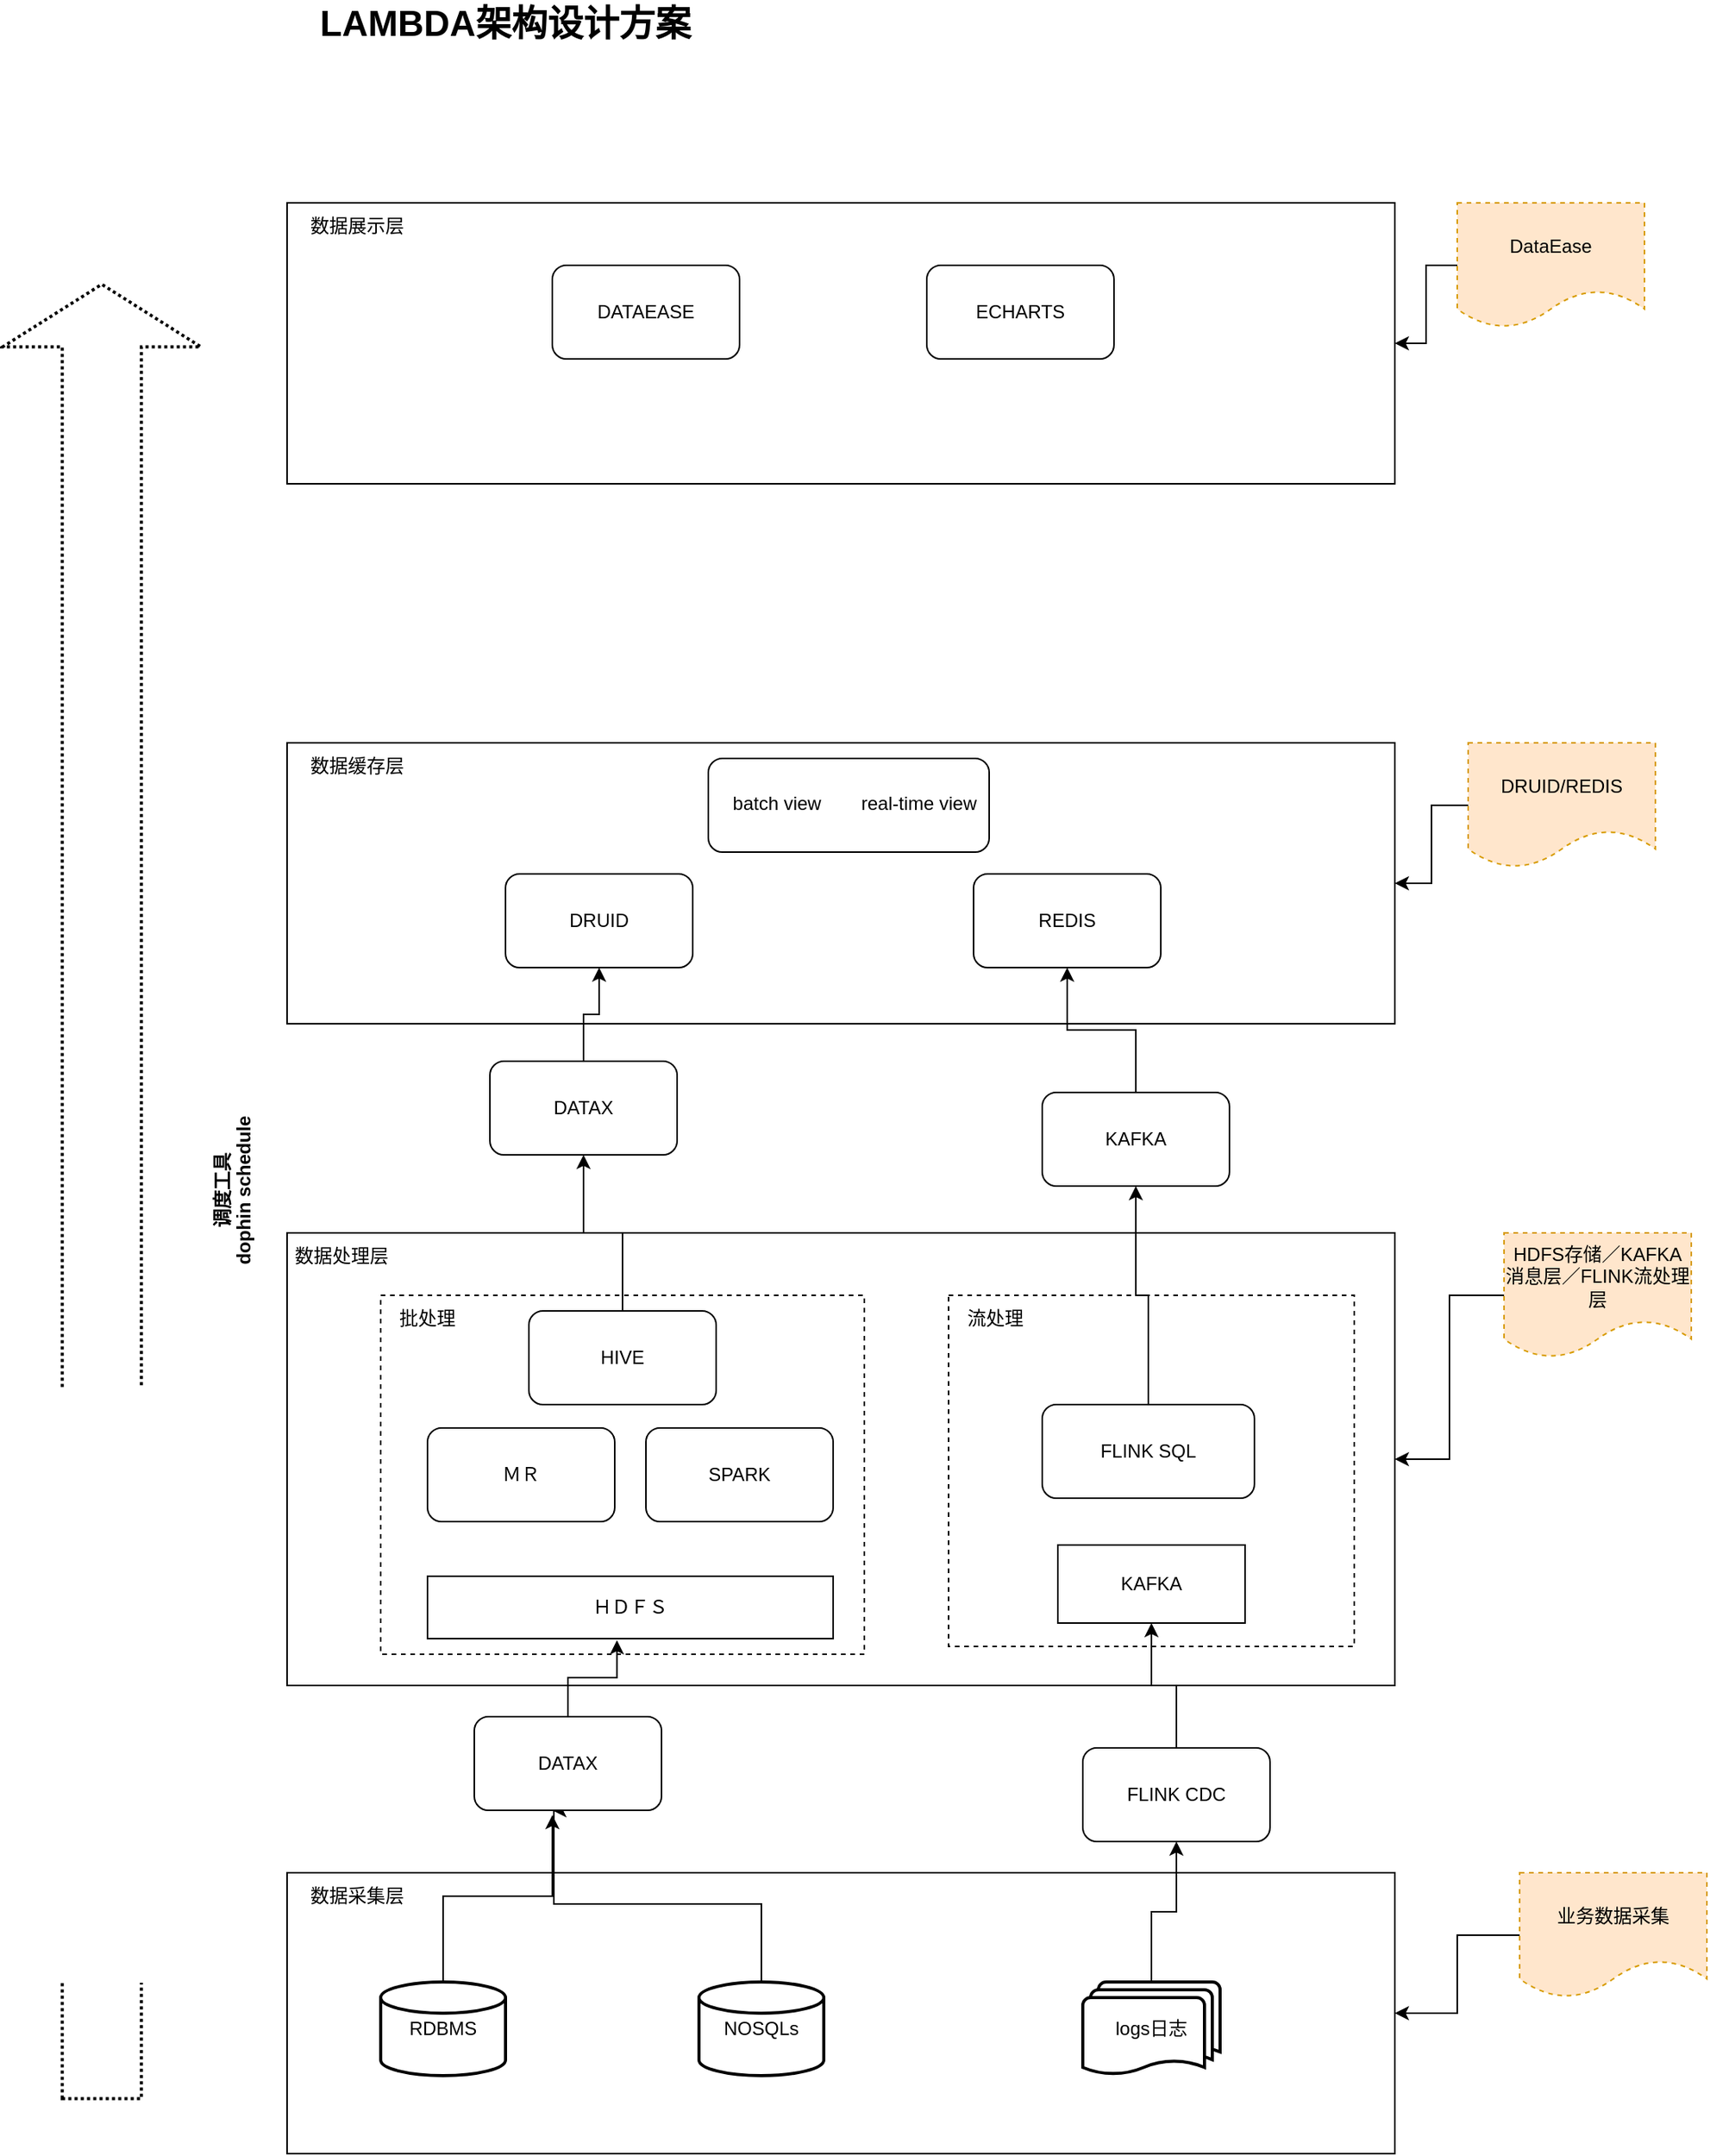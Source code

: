 <mxfile version="24.0.0" type="github" pages="3">
  <diagram name="labmda架构" id="hacYPbp8Z5PB7qih_abq">
    <mxGraphModel dx="2893" dy="2314" grid="1" gridSize="10" guides="1" tooltips="1" connect="1" arrows="1" fold="1" page="1" pageScale="1" pageWidth="827" pageHeight="1169" math="0" shadow="0">
      <root>
        <mxCell id="0" />
        <mxCell id="1" parent="0" />
        <mxCell id="uAm6pVi8uM0xlMwpX-Ed-3" value="" style="rounded=0;whiteSpace=wrap;html=1;" parent="1" vertex="1">
          <mxGeometry x="70" y="140" width="710" height="180" as="geometry" />
        </mxCell>
        <mxCell id="uAm6pVi8uM0xlMwpX-Ed-4" value="数据采集层" style="text;html=1;strokeColor=none;fillColor=none;align=center;verticalAlign=middle;whiteSpace=wrap;rounded=0;" parent="1" vertex="1">
          <mxGeometry x="70" y="140" width="90" height="30" as="geometry" />
        </mxCell>
        <mxCell id="uAm6pVi8uM0xlMwpX-Ed-5" value="" style="rounded=0;whiteSpace=wrap;html=1;" parent="1" vertex="1">
          <mxGeometry x="70" y="-270" width="710" height="290" as="geometry" />
        </mxCell>
        <mxCell id="uAm6pVi8uM0xlMwpX-Ed-6" value="数据处理层" style="text;html=1;strokeColor=none;fillColor=none;align=center;verticalAlign=middle;whiteSpace=wrap;rounded=0;" parent="1" vertex="1">
          <mxGeometry x="40" y="-270" width="130" height="30" as="geometry" />
        </mxCell>
        <mxCell id="uAm6pVi8uM0xlMwpX-Ed-7" value="" style="rounded=0;whiteSpace=wrap;html=1;" parent="1" vertex="1">
          <mxGeometry x="70" y="-584" width="710" height="180" as="geometry" />
        </mxCell>
        <mxCell id="uAm6pVi8uM0xlMwpX-Ed-8" value="数据缓存层" style="text;html=1;strokeColor=none;fillColor=none;align=center;verticalAlign=middle;whiteSpace=wrap;rounded=0;" parent="1" vertex="1">
          <mxGeometry x="70" y="-584" width="90" height="30" as="geometry" />
        </mxCell>
        <mxCell id="uAm6pVi8uM0xlMwpX-Ed-9" value="" style="rounded=0;whiteSpace=wrap;html=1;" parent="1" vertex="1">
          <mxGeometry x="70" y="-930" width="710" height="180" as="geometry" />
        </mxCell>
        <mxCell id="uAm6pVi8uM0xlMwpX-Ed-10" value="数据展示层" style="text;html=1;strokeColor=none;fillColor=none;align=center;verticalAlign=middle;whiteSpace=wrap;rounded=0;" parent="1" vertex="1">
          <mxGeometry x="70" y="-930" width="90" height="30" as="geometry" />
        </mxCell>
        <mxCell id="uAm6pVi8uM0xlMwpX-Ed-11" value="RDBMS" style="strokeWidth=2;html=1;shape=mxgraph.flowchart.database;whiteSpace=wrap;" parent="1" vertex="1">
          <mxGeometry x="130" y="210" width="80" height="60" as="geometry" />
        </mxCell>
        <mxCell id="uAm6pVi8uM0xlMwpX-Ed-27" style="edgeStyle=orthogonalEdgeStyle;rounded=0;orthogonalLoop=1;jettySize=auto;html=1;" parent="1" source="uAm6pVi8uM0xlMwpX-Ed-12" edge="1">
          <mxGeometry relative="1" as="geometry">
            <mxPoint x="240" y="100" as="targetPoint" />
            <Array as="points">
              <mxPoint x="374" y="160" />
              <mxPoint x="241" y="160" />
            </Array>
          </mxGeometry>
        </mxCell>
        <mxCell id="uAm6pVi8uM0xlMwpX-Ed-12" value="NOSQLs" style="strokeWidth=2;html=1;shape=mxgraph.flowchart.database;whiteSpace=wrap;" parent="1" vertex="1">
          <mxGeometry x="334" y="210" width="80" height="60" as="geometry" />
        </mxCell>
        <mxCell id="uAm6pVi8uM0xlMwpX-Ed-38" style="edgeStyle=orthogonalEdgeStyle;rounded=0;orthogonalLoop=1;jettySize=auto;html=1;entryX=0.5;entryY=1;entryDx=0;entryDy=0;" parent="1" source="uAm6pVi8uM0xlMwpX-Ed-14" target="uAm6pVi8uM0xlMwpX-Ed-37" edge="1">
          <mxGeometry relative="1" as="geometry" />
        </mxCell>
        <mxCell id="uAm6pVi8uM0xlMwpX-Ed-14" value="logs日志" style="strokeWidth=2;html=1;shape=mxgraph.flowchart.multi-document;whiteSpace=wrap;" parent="1" vertex="1">
          <mxGeometry x="580" y="210" width="88" height="60" as="geometry" />
        </mxCell>
        <mxCell id="uAm6pVi8uM0xlMwpX-Ed-16" value="" style="edgeStyle=orthogonalEdgeStyle;rounded=0;orthogonalLoop=1;jettySize=auto;html=1;" parent="1" source="uAm6pVi8uM0xlMwpX-Ed-15" target="uAm6pVi8uM0xlMwpX-Ed-3" edge="1">
          <mxGeometry relative="1" as="geometry" />
        </mxCell>
        <mxCell id="uAm6pVi8uM0xlMwpX-Ed-15" value="业务数据采集" style="shape=document;whiteSpace=wrap;html=1;boundedLbl=1;fillColor=#ffe6cc;strokeColor=#d79b00;dashed=1;" parent="1" vertex="1">
          <mxGeometry x="860" y="140" width="120" height="80" as="geometry" />
        </mxCell>
        <mxCell id="uAm6pVi8uM0xlMwpX-Ed-18" value="" style="edgeStyle=orthogonalEdgeStyle;rounded=0;orthogonalLoop=1;jettySize=auto;html=1;" parent="1" source="uAm6pVi8uM0xlMwpX-Ed-17" target="uAm6pVi8uM0xlMwpX-Ed-5" edge="1">
          <mxGeometry relative="1" as="geometry" />
        </mxCell>
        <mxCell id="uAm6pVi8uM0xlMwpX-Ed-17" value="HDFS存储／KAFKA消息层／FLINK流处理层" style="shape=document;whiteSpace=wrap;html=1;boundedLbl=1;fillColor=#ffe6cc;strokeColor=#d79b00;dashed=1;" parent="1" vertex="1">
          <mxGeometry x="850" y="-270" width="120" height="80" as="geometry" />
        </mxCell>
        <mxCell id="uAm6pVi8uM0xlMwpX-Ed-20" value="" style="edgeStyle=orthogonalEdgeStyle;rounded=0;orthogonalLoop=1;jettySize=auto;html=1;" parent="1" source="uAm6pVi8uM0xlMwpX-Ed-19" target="uAm6pVi8uM0xlMwpX-Ed-7" edge="1">
          <mxGeometry relative="1" as="geometry" />
        </mxCell>
        <mxCell id="uAm6pVi8uM0xlMwpX-Ed-19" value="DRUID/REDIS" style="shape=document;whiteSpace=wrap;html=1;boundedLbl=1;fillColor=#ffe6cc;strokeColor=#d79b00;dashed=1;" parent="1" vertex="1">
          <mxGeometry x="827" y="-584" width="120" height="80" as="geometry" />
        </mxCell>
        <mxCell id="uAm6pVi8uM0xlMwpX-Ed-22" value="" style="edgeStyle=orthogonalEdgeStyle;rounded=0;orthogonalLoop=1;jettySize=auto;html=1;" parent="1" source="uAm6pVi8uM0xlMwpX-Ed-21" target="uAm6pVi8uM0xlMwpX-Ed-9" edge="1">
          <mxGeometry relative="1" as="geometry" />
        </mxCell>
        <mxCell id="uAm6pVi8uM0xlMwpX-Ed-21" value="DataEase" style="shape=document;whiteSpace=wrap;html=1;boundedLbl=1;fillColor=#ffe6cc;strokeColor=#d79b00;dashed=1;" parent="1" vertex="1">
          <mxGeometry x="820" y="-930" width="120" height="80" as="geometry" />
        </mxCell>
        <mxCell id="uAm6pVi8uM0xlMwpX-Ed-24" value="DATAX" style="rounded=1;whiteSpace=wrap;html=1;" parent="1" vertex="1">
          <mxGeometry x="190" y="40" width="120" height="60" as="geometry" />
        </mxCell>
        <mxCell id="uAm6pVi8uM0xlMwpX-Ed-26" style="edgeStyle=orthogonalEdgeStyle;rounded=0;orthogonalLoop=1;jettySize=auto;html=1;entryX=0.417;entryY=1.05;entryDx=0;entryDy=0;entryPerimeter=0;" parent="1" source="uAm6pVi8uM0xlMwpX-Ed-11" target="uAm6pVi8uM0xlMwpX-Ed-24" edge="1">
          <mxGeometry relative="1" as="geometry" />
        </mxCell>
        <mxCell id="uAm6pVi8uM0xlMwpX-Ed-29" value="" style="rounded=0;whiteSpace=wrap;html=1;dashed=1;" parent="1" vertex="1">
          <mxGeometry x="130" y="-230" width="310" height="230" as="geometry" />
        </mxCell>
        <mxCell id="uAm6pVi8uM0xlMwpX-Ed-30" value="批处理" style="text;html=1;strokeColor=none;fillColor=none;align=center;verticalAlign=middle;whiteSpace=wrap;rounded=0;" parent="1" vertex="1">
          <mxGeometry x="130" y="-230" width="60" height="30" as="geometry" />
        </mxCell>
        <mxCell id="uAm6pVi8uM0xlMwpX-Ed-31" value="" style="rounded=0;whiteSpace=wrap;html=1;dashed=1;" parent="1" vertex="1">
          <mxGeometry x="494" y="-230" width="260" height="225" as="geometry" />
        </mxCell>
        <mxCell id="uAm6pVi8uM0xlMwpX-Ed-32" value="流处理" style="text;html=1;strokeColor=none;fillColor=none;align=center;verticalAlign=middle;whiteSpace=wrap;rounded=0;" parent="1" vertex="1">
          <mxGeometry x="494" y="-230" width="60" height="30" as="geometry" />
        </mxCell>
        <mxCell id="uAm6pVi8uM0xlMwpX-Ed-33" value="ＨＤＦＳ" style="rounded=0;whiteSpace=wrap;html=1;" parent="1" vertex="1">
          <mxGeometry x="160" y="-50" width="260" height="40" as="geometry" />
        </mxCell>
        <mxCell id="uAm6pVi8uM0xlMwpX-Ed-34" value="ＭＲ" style="rounded=1;whiteSpace=wrap;html=1;" parent="1" vertex="1">
          <mxGeometry x="160" y="-145" width="120" height="60" as="geometry" />
        </mxCell>
        <mxCell id="uAm6pVi8uM0xlMwpX-Ed-35" value="SPARK" style="rounded=1;whiteSpace=wrap;html=1;" parent="1" vertex="1">
          <mxGeometry x="300" y="-145" width="120" height="60" as="geometry" />
        </mxCell>
        <mxCell id="uAm6pVi8uM0xlMwpX-Ed-36" style="edgeStyle=orthogonalEdgeStyle;rounded=0;orthogonalLoop=1;jettySize=auto;html=1;entryX=0.467;entryY=1.025;entryDx=0;entryDy=0;entryPerimeter=0;" parent="1" source="uAm6pVi8uM0xlMwpX-Ed-24" target="uAm6pVi8uM0xlMwpX-Ed-33" edge="1">
          <mxGeometry relative="1" as="geometry" />
        </mxCell>
        <mxCell id="uAm6pVi8uM0xlMwpX-Ed-40" style="edgeStyle=orthogonalEdgeStyle;rounded=0;orthogonalLoop=1;jettySize=auto;html=1;" parent="1" source="uAm6pVi8uM0xlMwpX-Ed-37" target="uAm6pVi8uM0xlMwpX-Ed-39" edge="1">
          <mxGeometry relative="1" as="geometry" />
        </mxCell>
        <mxCell id="uAm6pVi8uM0xlMwpX-Ed-37" value="FLINK CDC" style="rounded=1;whiteSpace=wrap;html=1;" parent="1" vertex="1">
          <mxGeometry x="580" y="60" width="120" height="60" as="geometry" />
        </mxCell>
        <mxCell id="uAm6pVi8uM0xlMwpX-Ed-39" value="KAFKA" style="rounded=0;whiteSpace=wrap;html=1;" parent="1" vertex="1">
          <mxGeometry x="564" y="-70" width="120" height="50" as="geometry" />
        </mxCell>
        <mxCell id="uAm6pVi8uM0xlMwpX-Ed-52" style="edgeStyle=orthogonalEdgeStyle;rounded=0;orthogonalLoop=1;jettySize=auto;html=1;entryX=0.5;entryY=1;entryDx=0;entryDy=0;" parent="1" source="uAm6pVi8uM0xlMwpX-Ed-42" target="uAm6pVi8uM0xlMwpX-Ed-51" edge="1">
          <mxGeometry relative="1" as="geometry" />
        </mxCell>
        <mxCell id="uAm6pVi8uM0xlMwpX-Ed-42" value="FLINK SQL" style="rounded=1;whiteSpace=wrap;html=1;" parent="1" vertex="1">
          <mxGeometry x="554" y="-160" width="136" height="60" as="geometry" />
        </mxCell>
        <mxCell id="uAm6pVi8uM0xlMwpX-Ed-43" value="LAMBDA架构设计方案" style="text;html=1;strokeColor=none;fillColor=none;align=center;verticalAlign=middle;whiteSpace=wrap;rounded=0;fontSize=23;fontStyle=1" parent="1" vertex="1">
          <mxGeometry x="70" y="-1060" width="280" height="30" as="geometry" />
        </mxCell>
        <mxCell id="uAm6pVi8uM0xlMwpX-Ed-45" value="&lt;b&gt;调度工具&lt;br&gt;dophin schedule&lt;/b&gt;" style="verticalLabelPosition=bottom;verticalAlign=top;html=1;strokeWidth=2;shape=mxgraph.arrows2.arrow;dy=0.6;dx=40;notch=0;rotation=-90;dashed=1;dashPattern=1 1;" parent="1" vertex="1">
          <mxGeometry x="-630" y="-360" width="1162.5" height="126.88" as="geometry" />
        </mxCell>
        <mxCell id="uAm6pVi8uM0xlMwpX-Ed-55" style="edgeStyle=orthogonalEdgeStyle;rounded=0;orthogonalLoop=1;jettySize=auto;html=1;entryX=0.5;entryY=1;entryDx=0;entryDy=0;" parent="1" source="uAm6pVi8uM0xlMwpX-Ed-46" target="uAm6pVi8uM0xlMwpX-Ed-54" edge="1">
          <mxGeometry relative="1" as="geometry" />
        </mxCell>
        <mxCell id="uAm6pVi8uM0xlMwpX-Ed-46" value="HIVE" style="rounded=1;whiteSpace=wrap;html=1;" parent="1" vertex="1">
          <mxGeometry x="225" y="-220" width="120" height="60" as="geometry" />
        </mxCell>
        <mxCell id="uAm6pVi8uM0xlMwpX-Ed-47" value="DRUID" style="rounded=1;whiteSpace=wrap;html=1;" parent="1" vertex="1">
          <mxGeometry x="210" y="-500" width="120" height="60" as="geometry" />
        </mxCell>
        <mxCell id="uAm6pVi8uM0xlMwpX-Ed-48" value="REDIS" style="rounded=1;whiteSpace=wrap;html=1;" parent="1" vertex="1">
          <mxGeometry x="510" y="-500" width="120" height="60" as="geometry" />
        </mxCell>
        <mxCell id="uAm6pVi8uM0xlMwpX-Ed-53" style="edgeStyle=orthogonalEdgeStyle;rounded=0;orthogonalLoop=1;jettySize=auto;html=1;entryX=0.5;entryY=1;entryDx=0;entryDy=0;" parent="1" source="uAm6pVi8uM0xlMwpX-Ed-51" target="uAm6pVi8uM0xlMwpX-Ed-48" edge="1">
          <mxGeometry relative="1" as="geometry" />
        </mxCell>
        <mxCell id="uAm6pVi8uM0xlMwpX-Ed-51" value="KAFKA" style="rounded=1;whiteSpace=wrap;html=1;" parent="1" vertex="1">
          <mxGeometry x="554" y="-360" width="120" height="60" as="geometry" />
        </mxCell>
        <mxCell id="uAm6pVi8uM0xlMwpX-Ed-56" style="edgeStyle=orthogonalEdgeStyle;rounded=0;orthogonalLoop=1;jettySize=auto;html=1;" parent="1" source="uAm6pVi8uM0xlMwpX-Ed-54" target="uAm6pVi8uM0xlMwpX-Ed-47" edge="1">
          <mxGeometry relative="1" as="geometry" />
        </mxCell>
        <mxCell id="uAm6pVi8uM0xlMwpX-Ed-54" value="DATAX" style="rounded=1;whiteSpace=wrap;html=1;" parent="1" vertex="1">
          <mxGeometry x="200" y="-380" width="120" height="60" as="geometry" />
        </mxCell>
        <mxCell id="uAm6pVi8uM0xlMwpX-Ed-57" value="DATAEASE" style="rounded=1;whiteSpace=wrap;html=1;" parent="1" vertex="1">
          <mxGeometry x="240" y="-890" width="120" height="60" as="geometry" />
        </mxCell>
        <mxCell id="uAm6pVi8uM0xlMwpX-Ed-58" value="ECHARTS" style="rounded=1;whiteSpace=wrap;html=1;" parent="1" vertex="1">
          <mxGeometry x="480" y="-890" width="120" height="60" as="geometry" />
        </mxCell>
        <mxCell id="uAm6pVi8uM0xlMwpX-Ed-60" value="" style="rounded=1;whiteSpace=wrap;html=1;" parent="1" vertex="1">
          <mxGeometry x="340" y="-574" width="180" height="60" as="geometry" />
        </mxCell>
        <mxCell id="uAm6pVi8uM0xlMwpX-Ed-61" value="batch view" style="text;html=1;strokeColor=none;fillColor=none;align=center;verticalAlign=middle;whiteSpace=wrap;rounded=0;" parent="1" vertex="1">
          <mxGeometry x="354" y="-560" width="60" height="30" as="geometry" />
        </mxCell>
        <mxCell id="uAm6pVi8uM0xlMwpX-Ed-62" value="real-time view" style="text;html=1;strokeColor=none;fillColor=none;align=center;verticalAlign=middle;whiteSpace=wrap;rounded=0;" parent="1" vertex="1">
          <mxGeometry x="430" y="-560" width="90" height="30" as="geometry" />
        </mxCell>
      </root>
    </mxGraphModel>
  </diagram>
  <diagram id="CpzdrKV8AHTsakq4pHav" name="KAPPA架构">
    <mxGraphModel dx="2893" dy="2314" grid="1" gridSize="10" guides="1" tooltips="1" connect="1" arrows="1" fold="1" page="1" pageScale="1" pageWidth="827" pageHeight="1169" math="0" shadow="0">
      <root>
        <mxCell id="0" />
        <mxCell id="1" parent="0" />
        <mxCell id="zXVyAXyblHyRPEYecnmo-1" value="" style="rounded=0;whiteSpace=wrap;html=1;" parent="1" vertex="1">
          <mxGeometry x="59" y="870" width="710" height="180" as="geometry" />
        </mxCell>
        <mxCell id="zXVyAXyblHyRPEYecnmo-2" value="数据采集层" style="text;html=1;strokeColor=none;fillColor=none;align=center;verticalAlign=middle;whiteSpace=wrap;rounded=0;" parent="1" vertex="1">
          <mxGeometry x="59" y="870" width="90" height="30" as="geometry" />
        </mxCell>
        <mxCell id="zXVyAXyblHyRPEYecnmo-3" value="RDBMS" style="strokeWidth=2;html=1;shape=mxgraph.flowchart.database;whiteSpace=wrap;" parent="1" vertex="1">
          <mxGeometry x="119" y="940" width="80" height="60" as="geometry" />
        </mxCell>
        <mxCell id="zXVyAXyblHyRPEYecnmo-4" value="NOSQLs" style="strokeWidth=2;html=1;shape=mxgraph.flowchart.database;whiteSpace=wrap;" parent="1" vertex="1">
          <mxGeometry x="323" y="940" width="80" height="60" as="geometry" />
        </mxCell>
        <mxCell id="zXVyAXyblHyRPEYecnmo-5" value="logs日志" style="strokeWidth=2;html=1;shape=mxgraph.flowchart.multi-document;whiteSpace=wrap;" parent="1" vertex="1">
          <mxGeometry x="510" y="940" width="88" height="60" as="geometry" />
        </mxCell>
        <mxCell id="zXVyAXyblHyRPEYecnmo-6" value="爬虫数据" style="shape=document;whiteSpace=wrap;html=1;boundedLbl=1;" parent="1" vertex="1">
          <mxGeometry x="660" y="940" width="90" height="60" as="geometry" />
        </mxCell>
        <mxCell id="zXVyAXyblHyRPEYecnmo-7" value="" style="rounded=0;whiteSpace=wrap;html=1;" parent="1" vertex="1">
          <mxGeometry x="68" y="490" width="692" height="190" as="geometry" />
        </mxCell>
        <mxCell id="zXVyAXyblHyRPEYecnmo-8" value="数据处理层" style="text;html=1;strokeColor=none;fillColor=none;align=center;verticalAlign=middle;whiteSpace=wrap;rounded=0;" parent="1" vertex="1">
          <mxGeometry x="59" y="490" width="90" height="30" as="geometry" />
        </mxCell>
        <mxCell id="zXVyAXyblHyRPEYecnmo-9" value="KAFKA" style="rounded=1;whiteSpace=wrap;html=1;" parent="1" vertex="1">
          <mxGeometry x="189" y="520" width="120" height="130" as="geometry" />
        </mxCell>
        <mxCell id="zXVyAXyblHyRPEYecnmo-10" value="FLINK" style="rounded=1;whiteSpace=wrap;html=1;" parent="1" vertex="1">
          <mxGeometry x="490" y="520" width="120" height="130" as="geometry" />
        </mxCell>
        <mxCell id="zXVyAXyblHyRPEYecnmo-19" style="edgeStyle=orthogonalEdgeStyle;rounded=0;orthogonalLoop=1;jettySize=auto;html=1;" parent="1" source="zXVyAXyblHyRPEYecnmo-12" target="zXVyAXyblHyRPEYecnmo-9" edge="1">
          <mxGeometry relative="1" as="geometry" />
        </mxCell>
        <mxCell id="zXVyAXyblHyRPEYecnmo-12" value="" style="rounded=1;whiteSpace=wrap;html=1;" parent="1" vertex="1">
          <mxGeometry x="220" y="730" width="390" height="70" as="geometry" />
        </mxCell>
        <mxCell id="zXVyAXyblHyRPEYecnmo-14" value="FLUME" style="rounded=1;whiteSpace=wrap;html=1;" parent="1" vertex="1">
          <mxGeometry x="303" y="737.5" width="100" height="55" as="geometry" />
        </mxCell>
        <mxCell id="zXVyAXyblHyRPEYecnmo-15" value="KETTLE" style="rounded=1;whiteSpace=wrap;html=1;" parent="1" vertex="1">
          <mxGeometry x="460" y="737.5" width="100" height="55" as="geometry" />
        </mxCell>
        <mxCell id="zXVyAXyblHyRPEYecnmo-21" value="ETL工具" style="text;html=1;strokeColor=none;fillColor=none;align=center;verticalAlign=middle;whiteSpace=wrap;rounded=0;" parent="1" vertex="1">
          <mxGeometry x="219" y="730" width="60" height="30" as="geometry" />
        </mxCell>
        <mxCell id="zXVyAXyblHyRPEYecnmo-29" value="" style="html=1;shadow=0;dashed=0;align=center;verticalAlign=middle;shape=mxgraph.arrows2.arrow;dy=0.6;dx=40;notch=0;" parent="1" vertex="1">
          <mxGeometry x="340" y="540" width="110" height="30" as="geometry" />
        </mxCell>
        <mxCell id="zXVyAXyblHyRPEYecnmo-31" value="" style="html=1;shadow=0;dashed=0;align=center;verticalAlign=middle;shape=mxgraph.arrows2.arrow;dy=0.6;dx=40;flipH=1;notch=0;" parent="1" vertex="1">
          <mxGeometry x="340" y="590" width="110" height="30" as="geometry" />
        </mxCell>
        <mxCell id="zXVyAXyblHyRPEYecnmo-32" value="数据读取" style="text;html=1;strokeColor=none;fillColor=none;align=center;verticalAlign=middle;whiteSpace=wrap;rounded=0;" parent="1" vertex="1">
          <mxGeometry x="354" y="520" width="60" height="30" as="geometry" />
        </mxCell>
        <mxCell id="zXVyAXyblHyRPEYecnmo-33" value="数据写回" style="text;html=1;strokeColor=none;fillColor=none;align=center;verticalAlign=middle;whiteSpace=wrap;rounded=0;" parent="1" vertex="1">
          <mxGeometry x="354" y="620" width="60" height="30" as="geometry" />
        </mxCell>
        <mxCell id="zXVyAXyblHyRPEYecnmo-34" value="" style="rounded=0;whiteSpace=wrap;html=1;" parent="1" vertex="1">
          <mxGeometry x="77" y="170" width="692" height="190" as="geometry" />
        </mxCell>
        <mxCell id="zXVyAXyblHyRPEYecnmo-35" value="elasticsearch" style="rounded=1;whiteSpace=wrap;html=1;" parent="1" vertex="1">
          <mxGeometry x="264" y="235" width="240" height="60" as="geometry" />
        </mxCell>
        <mxCell id="l_Nt3hFmy8u5AF4faHjw-1" value="数据缓存层" style="text;html=1;strokeColor=none;fillColor=none;align=center;verticalAlign=middle;whiteSpace=wrap;rounded=0;" parent="1" vertex="1">
          <mxGeometry x="68" y="170" width="90" height="30" as="geometry" />
        </mxCell>
        <mxCell id="l_Nt3hFmy8u5AF4faHjw-2" value="" style="rounded=0;whiteSpace=wrap;html=1;" parent="1" vertex="1">
          <mxGeometry x="77" y="-110" width="692" height="190" as="geometry" />
        </mxCell>
        <mxCell id="l_Nt3hFmy8u5AF4faHjw-3" value="kibana" style="rounded=1;whiteSpace=wrap;html=1;" parent="1" vertex="1">
          <mxGeometry x="199" y="-60" width="166" height="60" as="geometry" />
        </mxCell>
        <mxCell id="l_Nt3hFmy8u5AF4faHjw-4" value="echarts" style="rounded=1;whiteSpace=wrap;html=1;" parent="1" vertex="1">
          <mxGeometry x="450" y="-60" width="166" height="60" as="geometry" />
        </mxCell>
        <mxCell id="l_Nt3hFmy8u5AF4faHjw-5" value="数据展示层" style="text;html=1;strokeColor=none;fillColor=none;align=center;verticalAlign=middle;whiteSpace=wrap;rounded=0;" parent="1" vertex="1">
          <mxGeometry x="68" y="-110" width="90" height="30" as="geometry" />
        </mxCell>
        <mxCell id="0iYbYG8mRZifD_4unRwe-1" value="&lt;b&gt;调度工具&lt;br&gt;dophin schedule&lt;/b&gt;" style="verticalLabelPosition=bottom;verticalAlign=top;html=1;strokeWidth=2;shape=mxgraph.arrows2.arrow;dy=0.6;dx=40;notch=0;rotation=-90;dashed=1;dashPattern=1 1;" parent="1" vertex="1">
          <mxGeometry x="-640" y="423.12" width="1162.5" height="126.88" as="geometry" />
        </mxCell>
        <mxCell id="rN6yNCnYF13_nZoXJXMP-2" style="edgeStyle=orthogonalEdgeStyle;rounded=0;orthogonalLoop=1;jettySize=auto;html=1;" parent="1" source="rN6yNCnYF13_nZoXJXMP-1" target="zXVyAXyblHyRPEYecnmo-7" edge="1">
          <mxGeometry relative="1" as="geometry" />
        </mxCell>
        <mxCell id="rN6yNCnYF13_nZoXJXMP-1" value="kafka承担数据缓储与传输工作" style="shape=document;whiteSpace=wrap;html=1;boundedLbl=1;fillColor=#ffe6cc;strokeColor=#d79b00;dashed=1;" parent="1" vertex="1">
          <mxGeometry x="860" y="490" width="120" height="80" as="geometry" />
        </mxCell>
        <mxCell id="rN6yNCnYF13_nZoXJXMP-3" style="edgeStyle=orthogonalEdgeStyle;rounded=0;orthogonalLoop=1;jettySize=auto;html=1;entryX=0.5;entryY=1;entryDx=0;entryDy=0;" parent="1" source="zXVyAXyblHyRPEYecnmo-9" target="zXVyAXyblHyRPEYecnmo-35" edge="1">
          <mxGeometry relative="1" as="geometry" />
        </mxCell>
        <mxCell id="zXVyAXyblHyRPEYecnmo-18" style="edgeStyle=orthogonalEdgeStyle;rounded=0;orthogonalLoop=1;jettySize=auto;html=1;entryX=0.25;entryY=1;entryDx=0;entryDy=0;" parent="1" source="zXVyAXyblHyRPEYecnmo-6" target="zXVyAXyblHyRPEYecnmo-15" edge="1">
          <mxGeometry relative="1" as="geometry">
            <Array as="points">
              <mxPoint x="705" y="840" />
              <mxPoint x="495" y="840" />
              <mxPoint x="495" y="793" />
            </Array>
          </mxGeometry>
        </mxCell>
        <mxCell id="zXVyAXyblHyRPEYecnmo-17" style="edgeStyle=orthogonalEdgeStyle;rounded=0;orthogonalLoop=1;jettySize=auto;html=1;" parent="1" source="zXVyAXyblHyRPEYecnmo-5" target="zXVyAXyblHyRPEYecnmo-14" edge="1">
          <mxGeometry relative="1" as="geometry">
            <Array as="points">
              <mxPoint x="554" y="840" />
              <mxPoint x="310" y="840" />
            </Array>
          </mxGeometry>
        </mxCell>
        <mxCell id="dqPUyIby3liqvAPdpa5T-1" value="KAPPA架构设计方案" style="text;html=1;strokeColor=none;fillColor=none;align=center;verticalAlign=middle;whiteSpace=wrap;rounded=0;fontSize=23;fontStyle=1" parent="1" vertex="1">
          <mxGeometry x="-122" y="-230" width="280" height="30" as="geometry" />
        </mxCell>
      </root>
    </mxGraphModel>
  </diagram>
  <diagram id="AX_K93Jk-BWowaaUOcZa" name="大数据(3.1)">
    <mxGraphModel dx="2175" dy="36" grid="1" gridSize="10" guides="1" tooltips="1" connect="1" arrows="1" fold="1" page="1" pageScale="1" pageWidth="827" pageHeight="1169" math="0" shadow="0">
      <root>
        <mxCell id="0" />
        <mxCell id="1" parent="0" />
        <mxCell id="3t9kHnDplGRUvFMaeCjy-1" value="云原生　k8s/openstacks" style="rounded=0;whiteSpace=wrap;html=1;fontStyle=1" parent="1" vertex="1">
          <mxGeometry x="180" y="2190" width="950" height="70" as="geometry" />
        </mxCell>
        <mxCell id="3t9kHnDplGRUvFMaeCjy-2" value="" style="rounded=0;whiteSpace=wrap;html=1;" parent="1" vertex="1">
          <mxGeometry x="180" y="1950" width="950" height="240" as="geometry" />
        </mxCell>
        <mxCell id="5XJFmidf_HWh2HIQSmGv-4" value="" style="edgeStyle=orthogonalEdgeStyle;rounded=0;orthogonalLoop=1;jettySize=auto;html=1;" edge="1" parent="1" source="3t9kHnDplGRUvFMaeCjy-4" target="bTf9pEdzJQP6PzZufypC-24">
          <mxGeometry relative="1" as="geometry" />
        </mxCell>
        <mxCell id="3t9kHnDplGRUvFMaeCjy-4" value="&lt;b&gt;业务数据&lt;br&gt;&lt;/b&gt;kafka topic&lt;br&gt;接口调用&lt;br&gt;爬虫" style="rounded=0;whiteSpace=wrap;html=1;fillColor=#d5e8d4;strokeColor=#82b366;" parent="1" vertex="1">
          <mxGeometry x="510" y="2060" width="270" height="120" as="geometry" />
        </mxCell>
        <mxCell id="bTf9pEdzJQP6PzZufypC-1" value="数据采集" style="text;html=1;strokeColor=none;fillColor=none;align=center;verticalAlign=middle;whiteSpace=wrap;rounded=0;" parent="1" vertex="1">
          <mxGeometry x="200" y="1990" width="60" height="30" as="geometry" />
        </mxCell>
        <mxCell id="m2n2wPJrPo6TRIp0BLTE-15" style="edgeStyle=orthogonalEdgeStyle;rounded=0;orthogonalLoop=1;jettySize=auto;html=1;entryX=0.75;entryY=1;entryDx=0;entryDy=0;" parent="1" source="3t9kHnDplGRUvFMaeCjy-2" target="m2n2wPJrPo6TRIp0BLTE-14" edge="1">
          <mxGeometry relative="1" as="geometry" />
        </mxCell>
        <mxCell id="5XJFmidf_HWh2HIQSmGv-1" style="edgeStyle=orthogonalEdgeStyle;rounded=0;orthogonalLoop=1;jettySize=auto;html=1;entryX=1;entryY=0.5;entryDx=0;entryDy=0;exitX=1;exitY=0.5;exitDx=0;exitDy=0;" edge="1" parent="1" source="bTf9pEdzJQP6PzZufypC-2" target="bTf9pEdzJQP6PzZufypC-24">
          <mxGeometry relative="1" as="geometry" />
        </mxCell>
        <mxCell id="bTf9pEdzJQP6PzZufypC-2" value="&lt;b&gt;监控数据&lt;/b&gt;&lt;br&gt;日志采集工具(filebeat/flume)" style="rounded=0;whiteSpace=wrap;html=1;fillColor=#fff2cc;strokeColor=#d6b656;" parent="1" vertex="1">
          <mxGeometry x="830" y="2060" width="260" height="120" as="geometry" />
        </mxCell>
        <mxCell id="bTf9pEdzJQP6PzZufypC-3" value="" style="rounded=0;whiteSpace=wrap;html=1;" parent="1" vertex="1">
          <mxGeometry x="180" y="1620" width="950" height="330" as="geometry" />
        </mxCell>
        <mxCell id="bTf9pEdzJQP6PzZufypC-9" value="数据处理" style="text;html=1;strokeColor=none;fillColor=none;align=center;verticalAlign=middle;whiteSpace=wrap;rounded=0;" parent="1" vertex="1">
          <mxGeometry x="190" y="1640" width="60" height="30" as="geometry" />
        </mxCell>
        <mxCell id="bTf9pEdzJQP6PzZufypC-29" style="edgeStyle=orthogonalEdgeStyle;rounded=0;orthogonalLoop=1;jettySize=auto;html=1;entryX=0.5;entryY=1;entryDx=0;entryDy=0;" parent="1" source="bTf9pEdzJQP6PzZufypC-24" target="bTf9pEdzJQP6PzZufypC-27" edge="1">
          <mxGeometry relative="1" as="geometry" />
        </mxCell>
        <mxCell id="bTf9pEdzJQP6PzZufypC-24" value="kafka" style="rounded=0;whiteSpace=wrap;html=1;" parent="1" vertex="1">
          <mxGeometry x="420" y="1970" width="580" height="60" as="geometry" />
        </mxCell>
        <mxCell id="bTf9pEdzJQP6PzZufypC-27" value="flume同步" style="rounded=0;whiteSpace=wrap;html=1;dashed=1;dashPattern=8 8;" parent="1" vertex="1">
          <mxGeometry x="475" y="1850" width="175" height="60" as="geometry" />
        </mxCell>
        <mxCell id="bTf9pEdzJQP6PzZufypC-28" value="" style="rounded=0;whiteSpace=wrap;html=1;dashed=1;" parent="1" vertex="1">
          <mxGeometry x="260" y="1650" width="320" height="180" as="geometry" />
        </mxCell>
        <mxCell id="bTf9pEdzJQP6PzZufypC-30" value="批处理" style="text;html=1;strokeColor=none;fillColor=none;align=center;verticalAlign=middle;whiteSpace=wrap;rounded=0;" parent="1" vertex="1">
          <mxGeometry x="260" y="1650" width="60" height="30" as="geometry" />
        </mxCell>
        <mxCell id="m2n2wPJrPo6TRIp0BLTE-5" style="edgeStyle=orthogonalEdgeStyle;rounded=0;orthogonalLoop=1;jettySize=auto;html=1;entryX=0.5;entryY=1;entryDx=0;entryDy=0;" parent="1" source="bTf9pEdzJQP6PzZufypC-31" target="m2n2wPJrPo6TRIp0BLTE-2" edge="1">
          <mxGeometry relative="1" as="geometry" />
        </mxCell>
        <mxCell id="bTf9pEdzJQP6PzZufypC-31" value="hdfs" style="rounded=1;whiteSpace=wrap;html=1;" parent="1" vertex="1">
          <mxGeometry x="324" y="1780" width="180" height="40" as="geometry" />
        </mxCell>
        <mxCell id="bTf9pEdzJQP6PzZufypC-34" style="edgeStyle=orthogonalEdgeStyle;rounded=0;orthogonalLoop=1;jettySize=auto;html=1;entryX=0.644;entryY=1;entryDx=0;entryDy=0;entryPerimeter=0;" parent="1" source="bTf9pEdzJQP6PzZufypC-27" target="bTf9pEdzJQP6PzZufypC-31" edge="1">
          <mxGeometry relative="1" as="geometry">
            <Array as="points">
              <mxPoint x="430" y="1880" />
              <mxPoint x="430" y="1830" />
              <mxPoint x="440" y="1830" />
            </Array>
          </mxGeometry>
        </mxCell>
        <mxCell id="m2n2wPJrPo6TRIp0BLTE-6" style="edgeStyle=orthogonalEdgeStyle;rounded=0;orthogonalLoop=1;jettySize=auto;html=1;dashed=1;" parent="1" source="m2n2wPJrPo6TRIp0BLTE-2" target="m2n2wPJrPo6TRIp0BLTE-4" edge="1">
          <mxGeometry relative="1" as="geometry" />
        </mxCell>
        <mxCell id="m2n2wPJrPo6TRIp0BLTE-2" value="spark" style="rounded=1;whiteSpace=wrap;html=1;" parent="1" vertex="1">
          <mxGeometry x="300" y="1700" width="96" height="40" as="geometry" />
        </mxCell>
        <mxCell id="m2n2wPJrPo6TRIp0BLTE-4" value="hive" style="rounded=1;whiteSpace=wrap;html=1;" parent="1" vertex="1">
          <mxGeometry x="440" y="1700" width="96" height="40" as="geometry" />
        </mxCell>
        <mxCell id="m2n2wPJrPo6TRIp0BLTE-7" value="" style="rounded=0;whiteSpace=wrap;html=1;dashed=1;" parent="1" vertex="1">
          <mxGeometry x="630" y="1650" width="320" height="180" as="geometry" />
        </mxCell>
        <mxCell id="m2n2wPJrPo6TRIp0BLTE-8" value="流处理" style="text;html=1;strokeColor=none;fillColor=none;align=center;verticalAlign=middle;whiteSpace=wrap;rounded=0;" parent="1" vertex="1">
          <mxGeometry x="650" y="1650" width="60" height="30" as="geometry" />
        </mxCell>
        <mxCell id="m2n2wPJrPo6TRIp0BLTE-9" value="" style="rounded=1;whiteSpace=wrap;html=1;" parent="1" vertex="1">
          <mxGeometry x="680" y="1680" width="230" height="130" as="geometry" />
        </mxCell>
        <mxCell id="m2n2wPJrPo6TRIp0BLTE-12" value="" style="rounded=0;whiteSpace=wrap;html=1;" parent="1" vertex="1">
          <mxGeometry x="180" y="1340" width="950" height="280" as="geometry" />
        </mxCell>
        <mxCell id="m2n2wPJrPo6TRIp0BLTE-13" value="数据服务" style="text;html=1;strokeColor=none;fillColor=none;align=center;verticalAlign=middle;whiteSpace=wrap;rounded=0;" parent="1" vertex="1">
          <mxGeometry x="200" y="1360" width="60" height="30" as="geometry" />
        </mxCell>
        <mxCell id="m2n2wPJrPo6TRIp0BLTE-19" value="" style="rounded=0;whiteSpace=wrap;html=1;dashed=1;" parent="1" vertex="1">
          <mxGeometry x="830" y="1370" width="280" height="230" as="geometry" />
        </mxCell>
        <mxCell id="m2n2wPJrPo6TRIp0BLTE-22" style="edgeStyle=orthogonalEdgeStyle;rounded=0;orthogonalLoop=1;jettySize=auto;html=1;" parent="1" source="m2n2wPJrPo6TRIp0BLTE-14" target="m2n2wPJrPo6TRIp0BLTE-21" edge="1">
          <mxGeometry relative="1" as="geometry" />
        </mxCell>
        <mxCell id="m2n2wPJrPo6TRIp0BLTE-14" value="ES" style="rounded=1;whiteSpace=wrap;html=1;" parent="1" vertex="1">
          <mxGeometry x="880" y="1510" width="170" height="60" as="geometry" />
        </mxCell>
        <mxCell id="m2n2wPJrPo6TRIp0BLTE-20" value="IT监控报表" style="text;html=1;strokeColor=none;fillColor=none;align=center;verticalAlign=middle;whiteSpace=wrap;rounded=0;" parent="1" vertex="1">
          <mxGeometry x="830" y="1370" width="80" height="30" as="geometry" />
        </mxCell>
        <mxCell id="m2n2wPJrPo6TRIp0BLTE-21" value="Kibana" style="rounded=1;whiteSpace=wrap;html=1;" parent="1" vertex="1">
          <mxGeometry x="880" y="1410" width="170" height="60" as="geometry" />
        </mxCell>
        <mxCell id="m2n2wPJrPo6TRIp0BLTE-23" value="" style="rounded=0;whiteSpace=wrap;html=1;dashed=1;" parent="1" vertex="1">
          <mxGeometry x="280" y="1370" width="520" height="230" as="geometry" />
        </mxCell>
        <mxCell id="m2n2wPJrPo6TRIp0BLTE-24" value="业务报表" style="text;html=1;strokeColor=none;fillColor=none;align=center;verticalAlign=middle;whiteSpace=wrap;rounded=0;" parent="1" vertex="1">
          <mxGeometry x="290" y="1380" width="60" height="30" as="geometry" />
        </mxCell>
        <mxCell id="NFaJer24nH353SV7NFJy-2" style="edgeStyle=orthogonalEdgeStyle;rounded=0;orthogonalLoop=1;jettySize=auto;html=1;" parent="1" source="m2n2wPJrPo6TRIp0BLTE-25" target="NFaJer24nH353SV7NFJy-1" edge="1">
          <mxGeometry relative="1" as="geometry" />
        </mxCell>
        <mxCell id="m2n2wPJrPo6TRIp0BLTE-25" value="Doris" style="rounded=0;whiteSpace=wrap;html=1;" parent="1" vertex="1">
          <mxGeometry x="396" y="1520" width="224" height="60" as="geometry" />
        </mxCell>
        <mxCell id="m2n2wPJrPo6TRIp0BLTE-26" style="edgeStyle=orthogonalEdgeStyle;rounded=0;orthogonalLoop=1;jettySize=auto;html=1;entryX=0.411;entryY=1.039;entryDx=0;entryDy=0;entryPerimeter=0;" parent="1" source="m2n2wPJrPo6TRIp0BLTE-4" target="m2n2wPJrPo6TRIp0BLTE-25" edge="1">
          <mxGeometry relative="1" as="geometry" />
        </mxCell>
        <mxCell id="m2n2wPJrPo6TRIp0BLTE-27" value="spark脚本" style="edgeLabel;html=1;align=center;verticalAlign=middle;resizable=0;points=[];" parent="m2n2wPJrPo6TRIp0BLTE-26" vertex="1" connectable="0">
          <mxGeometry x="0.21" relative="1" as="geometry">
            <mxPoint as="offset" />
          </mxGeometry>
        </mxCell>
        <mxCell id="m2n2wPJrPo6TRIp0BLTE-29" style="edgeStyle=orthogonalEdgeStyle;rounded=0;orthogonalLoop=1;jettySize=auto;html=1;entryX=1;entryY=0.5;entryDx=0;entryDy=0;" parent="1" source="5XJFmidf_HWh2HIQSmGv-13" target="m2n2wPJrPo6TRIp0BLTE-25" edge="1">
          <mxGeometry relative="1" as="geometry">
            <Array as="points">
              <mxPoint x="650" y="1710" />
              <mxPoint x="650" y="1550" />
            </Array>
          </mxGeometry>
        </mxCell>
        <mxCell id="m2n2wPJrPo6TRIp0BLTE-31" value="flink脚本" style="edgeLabel;html=1;align=center;verticalAlign=middle;resizable=0;points=[];" parent="m2n2wPJrPo6TRIp0BLTE-29" vertex="1" connectable="0">
          <mxGeometry x="0.055" relative="1" as="geometry">
            <mxPoint y="-32" as="offset" />
          </mxGeometry>
        </mxCell>
        <mxCell id="NFaJer24nH353SV7NFJy-1" value="Dataease" style="rounded=0;whiteSpace=wrap;html=1;" parent="1" vertex="1">
          <mxGeometry x="396" y="1420" width="224" height="60" as="geometry" />
        </mxCell>
        <mxCell id="NFaJer24nH353SV7NFJy-3" value="&lt;font style=&quot;font-size: 12px;&quot;&gt;流处理工具：flink&lt;br&gt;批处理工具：spark&lt;br&gt;数据存储：hdfs&lt;br&gt;离线数仓工具：hive&lt;br&gt;数据分析引擎工具：doris/es&lt;br&gt;报表工具：dataease/kibana&lt;br&gt;数据采集工具：logstash/kettle&lt;br&gt;&lt;/font&gt;&lt;div&gt;&lt;font style=&quot;font-size: 12px;&quot;&gt;flink api: source-数据源　transform-转换　sink-输出&lt;/font&gt;&lt;/div&gt;" style="rounded=0;whiteSpace=wrap;html=1;dashed=1;align=left;" parent="1" vertex="1">
          <mxGeometry x="180" y="2260" width="950" height="140" as="geometry" />
        </mxCell>
        <mxCell id="NFaJer24nH353SV7NFJy-5" value="名词解释" style="text;html=1;strokeColor=none;fillColor=none;align=center;verticalAlign=middle;whiteSpace=wrap;rounded=0;fontStyle=1" parent="1" vertex="1">
          <mxGeometry x="180" y="2260" width="50" height="20" as="geometry" />
        </mxCell>
        <mxCell id="5XJFmidf_HWh2HIQSmGv-2" value="" style="endArrow=classic;html=1;rounded=0;entryX=0.571;entryY=0.87;entryDx=0;entryDy=0;entryPerimeter=0;" edge="1" parent="1" target="m2n2wPJrPo6TRIp0BLTE-19">
          <mxGeometry width="50" height="50" relative="1" as="geometry">
            <mxPoint x="990" y="1970" as="sourcePoint" />
            <mxPoint x="1040" y="1920" as="targetPoint" />
          </mxGeometry>
        </mxCell>
        <mxCell id="5XJFmidf_HWh2HIQSmGv-3" value="logstash" style="edgeLabel;html=1;align=center;verticalAlign=middle;resizable=0;points=[];" vertex="1" connectable="0" parent="5XJFmidf_HWh2HIQSmGv-2">
          <mxGeometry x="0.075" y="-2" relative="1" as="geometry">
            <mxPoint as="offset" />
          </mxGeometry>
        </mxCell>
        <mxCell id="5XJFmidf_HWh2HIQSmGv-8" style="edgeStyle=orthogonalEdgeStyle;rounded=0;orthogonalLoop=1;jettySize=auto;html=1;" edge="1" parent="1" source="5XJFmidf_HWh2HIQSmGv-5" target="5XJFmidf_HWh2HIQSmGv-7">
          <mxGeometry relative="1" as="geometry" />
        </mxCell>
        <mxCell id="5XJFmidf_HWh2HIQSmGv-9" value="kettle导入" style="edgeLabel;html=1;align=center;verticalAlign=middle;resizable=0;points=[];" vertex="1" connectable="0" parent="5XJFmidf_HWh2HIQSmGv-8">
          <mxGeometry x="0.278" y="-1" relative="1" as="geometry">
            <mxPoint as="offset" />
          </mxGeometry>
        </mxCell>
        <mxCell id="5XJFmidf_HWh2HIQSmGv-5" value="配置数据&lt;div&gt;excel/csv/json..&lt;/div&gt;" style="rounded=0;whiteSpace=wrap;html=1;fillColor=#dae8fc;strokeColor=#6c8ebf;" vertex="1" parent="1">
          <mxGeometry x="200" y="2060" width="260" height="120" as="geometry" />
        </mxCell>
        <mxCell id="5XJFmidf_HWh2HIQSmGv-7" value="mysql" style="rounded=1;whiteSpace=wrap;html=1;fillColor=#f5f5f5;fontColor=#333333;strokeColor=#666666;" vertex="1" parent="1">
          <mxGeometry x="250" y="1850" width="120" height="60" as="geometry" />
        </mxCell>
        <mxCell id="5XJFmidf_HWh2HIQSmGv-11" value="flink" style="text;html=1;align=center;verticalAlign=middle;whiteSpace=wrap;rounded=0;" vertex="1" parent="1">
          <mxGeometry x="690" y="1680" width="60" height="30" as="geometry" />
        </mxCell>
        <mxCell id="5XJFmidf_HWh2HIQSmGv-16" style="edgeStyle=orthogonalEdgeStyle;rounded=0;orthogonalLoop=1;jettySize=auto;html=1;" edge="1" parent="1" source="5XJFmidf_HWh2HIQSmGv-12" target="5XJFmidf_HWh2HIQSmGv-14">
          <mxGeometry relative="1" as="geometry" />
        </mxCell>
        <mxCell id="5XJFmidf_HWh2HIQSmGv-12" value="source" style="rounded=1;whiteSpace=wrap;html=1;" vertex="1" parent="1">
          <mxGeometry x="690" y="1740" width="70" height="40" as="geometry" />
        </mxCell>
        <mxCell id="5XJFmidf_HWh2HIQSmGv-13" value="sink" style="rounded=1;whiteSpace=wrap;html=1;" vertex="1" parent="1">
          <mxGeometry x="760" y="1690" width="70" height="40" as="geometry" />
        </mxCell>
        <mxCell id="5XJFmidf_HWh2HIQSmGv-17" style="edgeStyle=orthogonalEdgeStyle;rounded=0;orthogonalLoop=1;jettySize=auto;html=1;entryX=1;entryY=0.5;entryDx=0;entryDy=0;" edge="1" parent="1" source="5XJFmidf_HWh2HIQSmGv-14" target="5XJFmidf_HWh2HIQSmGv-13">
          <mxGeometry relative="1" as="geometry" />
        </mxCell>
        <mxCell id="5XJFmidf_HWh2HIQSmGv-14" value="transform" style="rounded=1;whiteSpace=wrap;html=1;" vertex="1" parent="1">
          <mxGeometry x="820" y="1740" width="70" height="40" as="geometry" />
        </mxCell>
        <mxCell id="5XJFmidf_HWh2HIQSmGv-15" style="edgeStyle=orthogonalEdgeStyle;rounded=0;orthogonalLoop=1;jettySize=auto;html=1;" edge="1" parent="1" source="bTf9pEdzJQP6PzZufypC-24" target="5XJFmidf_HWh2HIQSmGv-12">
          <mxGeometry relative="1" as="geometry" />
        </mxCell>
        <mxCell id="5XJFmidf_HWh2HIQSmGv-19" value="flink脚本" style="edgeLabel;html=1;align=center;verticalAlign=middle;resizable=0;points=[];" vertex="1" connectable="0" parent="5XJFmidf_HWh2HIQSmGv-15">
          <mxGeometry x="0.042" y="1" relative="1" as="geometry">
            <mxPoint as="offset" />
          </mxGeometry>
        </mxCell>
      </root>
    </mxGraphModel>
  </diagram>
</mxfile>
